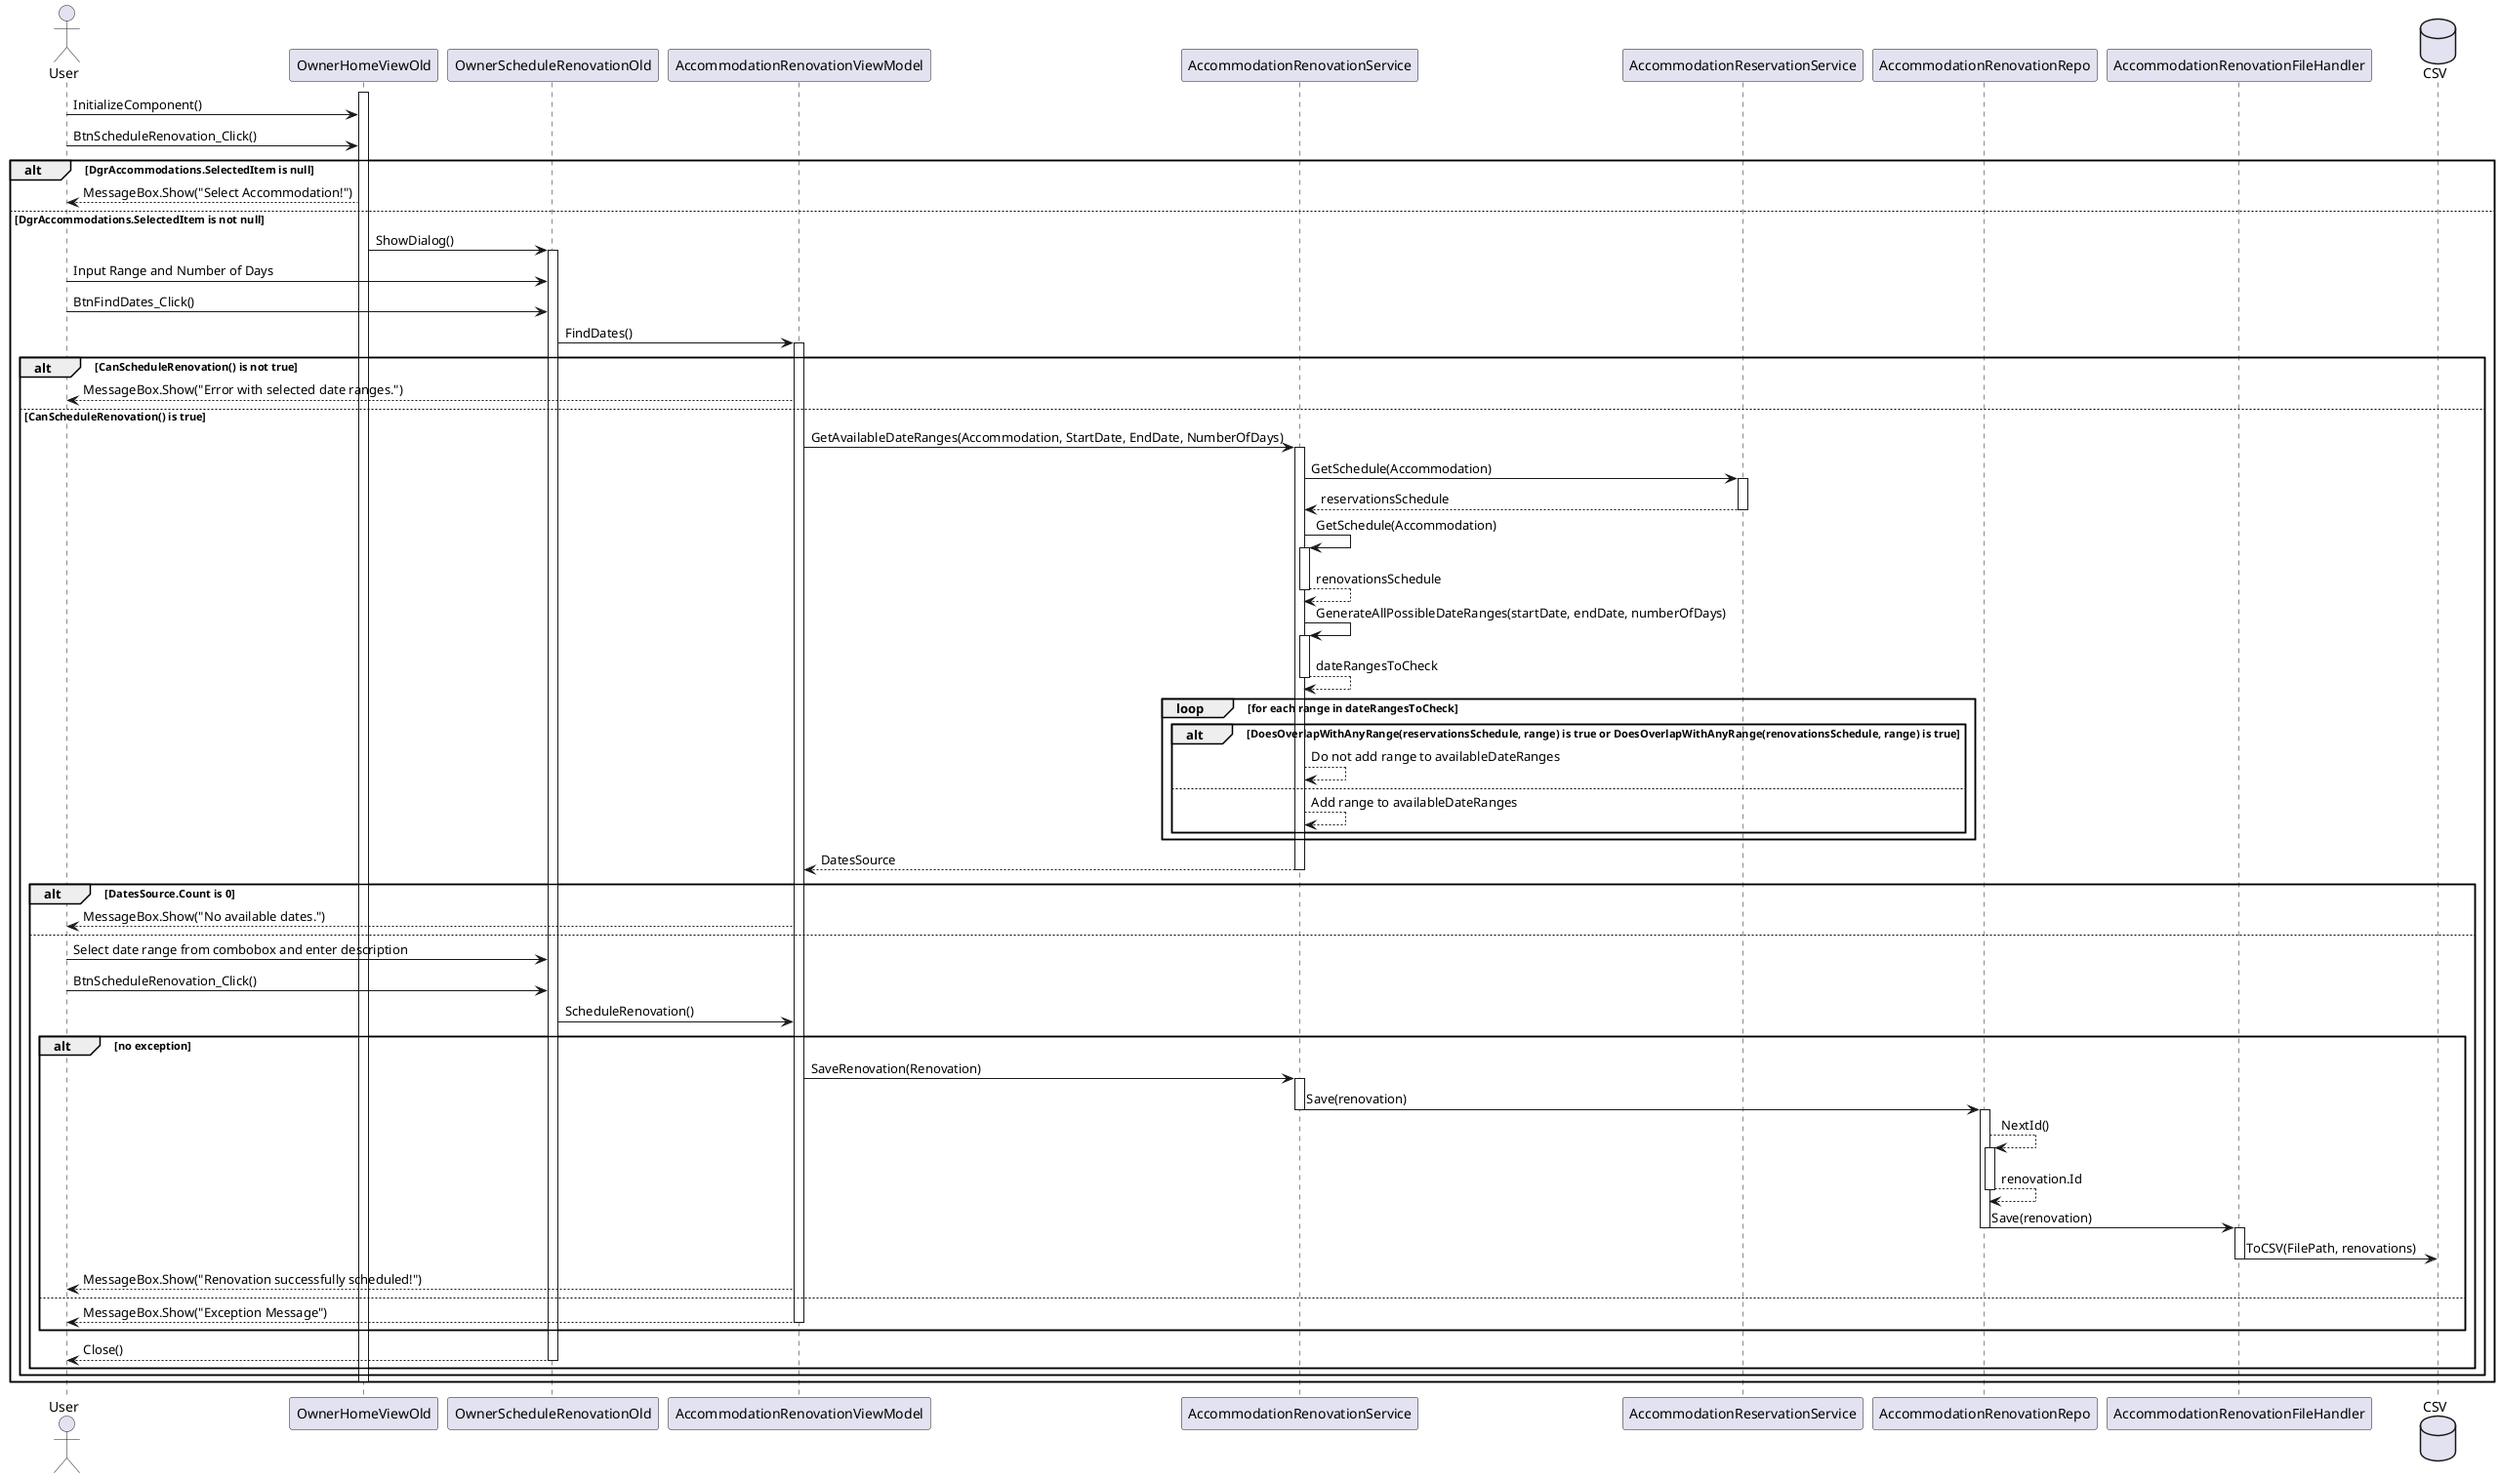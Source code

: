 @startuml Accommodation Renovation Scheduling Sequence Diagram
actor User
activate OwnerHomeViewOld
User -> OwnerHomeViewOld : InitializeComponent()
User -> OwnerHomeViewOld : BtnScheduleRenovation_Click()

alt DgrAccommodations.SelectedItem is null
    OwnerHomeViewOld --> User : MessageBox.Show("Select Accommodation!")

else DgrAccommodations.SelectedItem is not null

    OwnerHomeViewOld -> OwnerScheduleRenovationOld : ShowDialog()
    activate OwnerScheduleRenovationOld

    User -> OwnerScheduleRenovationOld : Input Range and Number of Days
    User -> OwnerScheduleRenovationOld : BtnFindDates_Click()
    OwnerScheduleRenovationOld -> AccommodationRenovationViewModel : FindDates()
    activate AccommodationRenovationViewModel

    alt CanScheduleRenovation() is not true
        AccommodationRenovationViewModel --> User : MessageBox.Show("Error with selected date ranges.")

    else CanScheduleRenovation() is true

        AccommodationRenovationViewModel -> AccommodationRenovationService : GetAvailableDateRanges(Accommodation, StartDate, EndDate, NumberOfDays)
        activate AccommodationRenovationService


        AccommodationRenovationService -> AccommodationReservationService : GetSchedule(Accommodation)
        activate AccommodationReservationService
        AccommodationReservationService --> AccommodationRenovationService : reservationsSchedule
        deactivate AccommodationReservationService


        AccommodationRenovationService -> AccommodationRenovationService : GetSchedule(Accommodation)
        activate AccommodationRenovationService
        AccommodationRenovationService --> AccommodationRenovationService : renovationsSchedule
        deactivate AccommodationRenovationService

        AccommodationRenovationService -> AccommodationRenovationService : GenerateAllPossibleDateRanges(startDate, endDate, numberOfDays)
        activate AccommodationRenovationService
        AccommodationRenovationService --> AccommodationRenovationService : dateRangesToCheck
        deactivate AccommodationRenovationService


        loop for each range in dateRangesToCheck
            alt DoesOverlapWithAnyRange(reservationsSchedule, range) is true or DoesOverlapWithAnyRange(renovationsSchedule, range) is true
                AccommodationRenovationService --> AccommodationRenovationService: Do not add range to availableDateRanges
            else
                AccommodationRenovationService --> AccommodationRenovationService: Add range to availableDateRanges
            end
        end
        AccommodationRenovationService --> AccommodationRenovationViewModel : DatesSource
        deactivate AccommodationRenovationService

        alt DatesSource.Count is 0
            AccommodationRenovationViewModel --> User : MessageBox.Show("No available dates.")
        else

            User -> OwnerScheduleRenovationOld : Select date range from combobox and enter description
            User -> OwnerScheduleRenovationOld : BtnScheduleRenovation_Click()
            OwnerScheduleRenovationOld -> AccommodationRenovationViewModel : ScheduleRenovation()
            alt no exception
                AccommodationRenovationViewModel -> AccommodationRenovationService : SaveRenovation(Renovation)

                activate AccommodationRenovationService
                    AccommodationRenovationService -> AccommodationRenovationRepo : Save(renovation)
                deactivate AccommodationRenovationService

                activate AccommodationRenovationRepo
                    AccommodationRenovationRepo --> AccommodationRenovationRepo : NextId()

                    activate AccommodationRenovationRepo
                        AccommodationRenovationRepo --> AccommodationRenovationRepo : renovation.Id
                    deactivate AccommodationRenovationRepo

                    AccommodationRenovationRepo -> AccommodationRenovationFileHandler : Save(renovation)
                deactivate AccommodationRenovationRepo

                activate AccommodationRenovationFileHandler
                    database CSV
                    AccommodationRenovationFileHandler -> CSV : ToCSV(FilePath, renovations)
                deactivate AccommodationRenovationFileHandler

                AccommodationRenovationViewModel --> User : MessageBox.Show("Renovation successfully scheduled!")
            else
                AccommodationRenovationViewModel --> User : MessageBox.Show("Exception Message")
                deactivate AccommodationRenovationViewModel
            end
            OwnerScheduleRenovationOld --> User : Close()
            deactivate OwnerScheduleRenovationOld
        end
    end
    deactivate OwnerHomeViewOld
end
@enduml